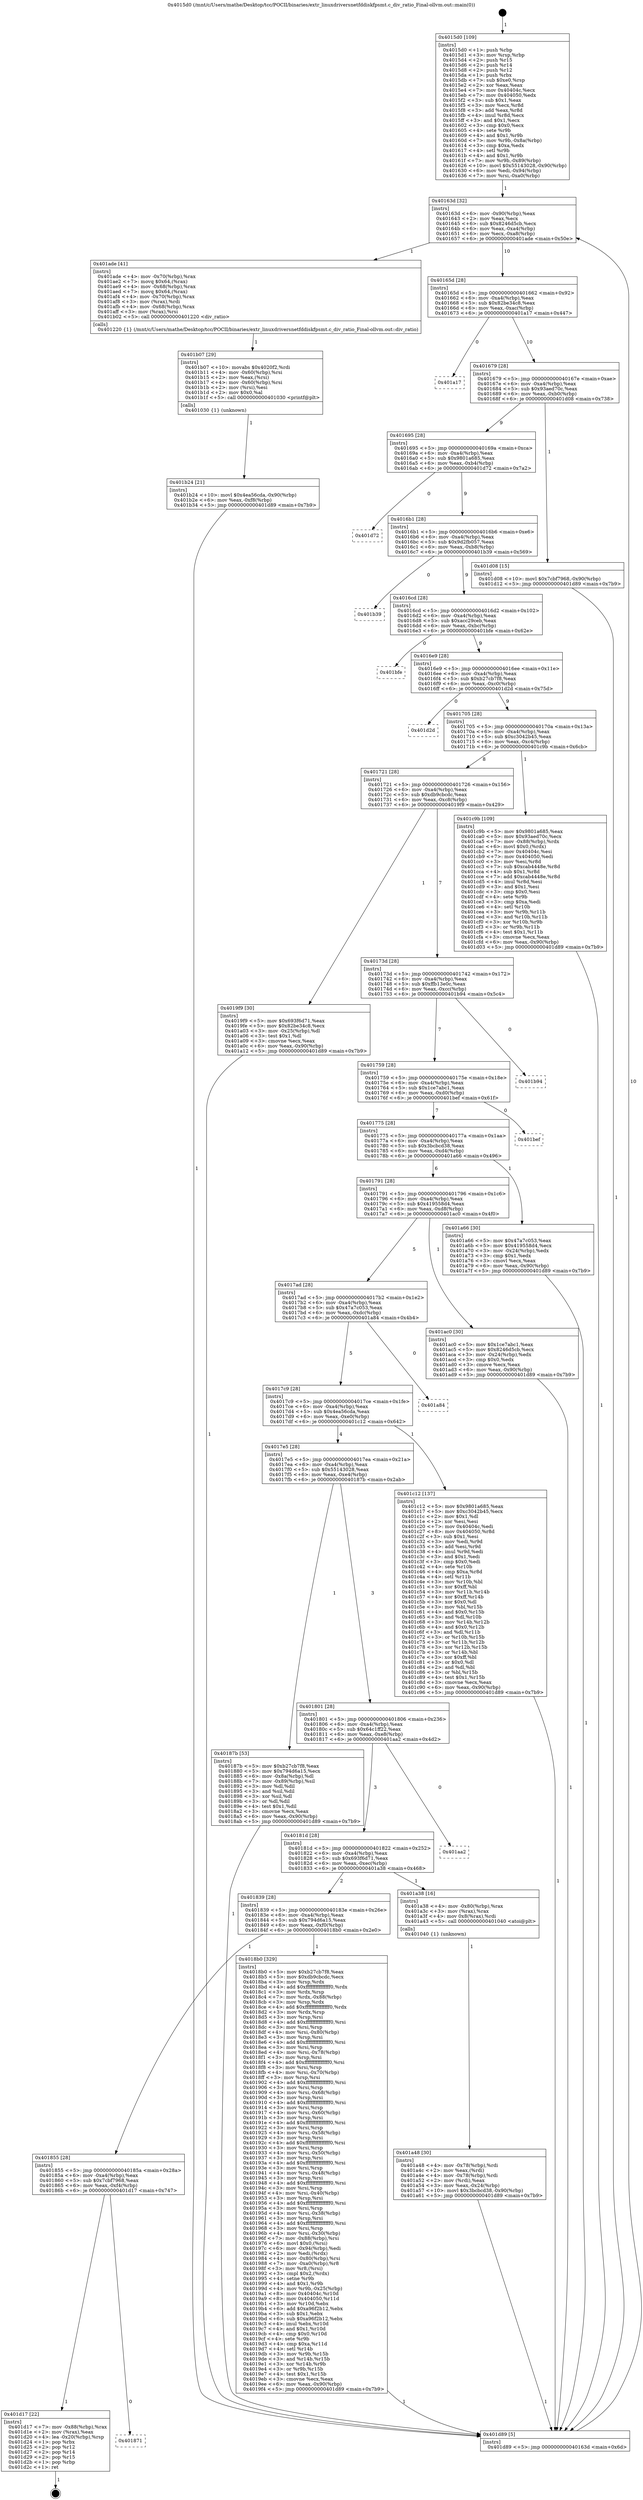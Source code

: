 digraph "0x4015d0" {
  label = "0x4015d0 (/mnt/c/Users/mathe/Desktop/tcc/POCII/binaries/extr_linuxdriversnetfddiskfpsmt.c_div_ratio_Final-ollvm.out::main(0))"
  labelloc = "t"
  node[shape=record]

  Entry [label="",width=0.3,height=0.3,shape=circle,fillcolor=black,style=filled]
  "0x40163d" [label="{
     0x40163d [32]\l
     | [instrs]\l
     &nbsp;&nbsp;0x40163d \<+6\>: mov -0x90(%rbp),%eax\l
     &nbsp;&nbsp;0x401643 \<+2\>: mov %eax,%ecx\l
     &nbsp;&nbsp;0x401645 \<+6\>: sub $0x8246d5cb,%ecx\l
     &nbsp;&nbsp;0x40164b \<+6\>: mov %eax,-0xa4(%rbp)\l
     &nbsp;&nbsp;0x401651 \<+6\>: mov %ecx,-0xa8(%rbp)\l
     &nbsp;&nbsp;0x401657 \<+6\>: je 0000000000401ade \<main+0x50e\>\l
  }"]
  "0x401ade" [label="{
     0x401ade [41]\l
     | [instrs]\l
     &nbsp;&nbsp;0x401ade \<+4\>: mov -0x70(%rbp),%rax\l
     &nbsp;&nbsp;0x401ae2 \<+7\>: movq $0x64,(%rax)\l
     &nbsp;&nbsp;0x401ae9 \<+4\>: mov -0x68(%rbp),%rax\l
     &nbsp;&nbsp;0x401aed \<+7\>: movq $0x64,(%rax)\l
     &nbsp;&nbsp;0x401af4 \<+4\>: mov -0x70(%rbp),%rax\l
     &nbsp;&nbsp;0x401af8 \<+3\>: mov (%rax),%rdi\l
     &nbsp;&nbsp;0x401afb \<+4\>: mov -0x68(%rbp),%rax\l
     &nbsp;&nbsp;0x401aff \<+3\>: mov (%rax),%rsi\l
     &nbsp;&nbsp;0x401b02 \<+5\>: call 0000000000401220 \<div_ratio\>\l
     | [calls]\l
     &nbsp;&nbsp;0x401220 \{1\} (/mnt/c/Users/mathe/Desktop/tcc/POCII/binaries/extr_linuxdriversnetfddiskfpsmt.c_div_ratio_Final-ollvm.out::div_ratio)\l
  }"]
  "0x40165d" [label="{
     0x40165d [28]\l
     | [instrs]\l
     &nbsp;&nbsp;0x40165d \<+5\>: jmp 0000000000401662 \<main+0x92\>\l
     &nbsp;&nbsp;0x401662 \<+6\>: mov -0xa4(%rbp),%eax\l
     &nbsp;&nbsp;0x401668 \<+5\>: sub $0x82be34c8,%eax\l
     &nbsp;&nbsp;0x40166d \<+6\>: mov %eax,-0xac(%rbp)\l
     &nbsp;&nbsp;0x401673 \<+6\>: je 0000000000401a17 \<main+0x447\>\l
  }"]
  Exit [label="",width=0.3,height=0.3,shape=circle,fillcolor=black,style=filled,peripheries=2]
  "0x401a17" [label="{
     0x401a17\l
  }", style=dashed]
  "0x401679" [label="{
     0x401679 [28]\l
     | [instrs]\l
     &nbsp;&nbsp;0x401679 \<+5\>: jmp 000000000040167e \<main+0xae\>\l
     &nbsp;&nbsp;0x40167e \<+6\>: mov -0xa4(%rbp),%eax\l
     &nbsp;&nbsp;0x401684 \<+5\>: sub $0x93aed70c,%eax\l
     &nbsp;&nbsp;0x401689 \<+6\>: mov %eax,-0xb0(%rbp)\l
     &nbsp;&nbsp;0x40168f \<+6\>: je 0000000000401d08 \<main+0x738\>\l
  }"]
  "0x401871" [label="{
     0x401871\l
  }", style=dashed]
  "0x401d08" [label="{
     0x401d08 [15]\l
     | [instrs]\l
     &nbsp;&nbsp;0x401d08 \<+10\>: movl $0x7cbf7968,-0x90(%rbp)\l
     &nbsp;&nbsp;0x401d12 \<+5\>: jmp 0000000000401d89 \<main+0x7b9\>\l
  }"]
  "0x401695" [label="{
     0x401695 [28]\l
     | [instrs]\l
     &nbsp;&nbsp;0x401695 \<+5\>: jmp 000000000040169a \<main+0xca\>\l
     &nbsp;&nbsp;0x40169a \<+6\>: mov -0xa4(%rbp),%eax\l
     &nbsp;&nbsp;0x4016a0 \<+5\>: sub $0x9801a685,%eax\l
     &nbsp;&nbsp;0x4016a5 \<+6\>: mov %eax,-0xb4(%rbp)\l
     &nbsp;&nbsp;0x4016ab \<+6\>: je 0000000000401d72 \<main+0x7a2\>\l
  }"]
  "0x401d17" [label="{
     0x401d17 [22]\l
     | [instrs]\l
     &nbsp;&nbsp;0x401d17 \<+7\>: mov -0x88(%rbp),%rax\l
     &nbsp;&nbsp;0x401d1e \<+2\>: mov (%rax),%eax\l
     &nbsp;&nbsp;0x401d20 \<+4\>: lea -0x20(%rbp),%rsp\l
     &nbsp;&nbsp;0x401d24 \<+1\>: pop %rbx\l
     &nbsp;&nbsp;0x401d25 \<+2\>: pop %r12\l
     &nbsp;&nbsp;0x401d27 \<+2\>: pop %r14\l
     &nbsp;&nbsp;0x401d29 \<+2\>: pop %r15\l
     &nbsp;&nbsp;0x401d2b \<+1\>: pop %rbp\l
     &nbsp;&nbsp;0x401d2c \<+1\>: ret\l
  }"]
  "0x401d72" [label="{
     0x401d72\l
  }", style=dashed]
  "0x4016b1" [label="{
     0x4016b1 [28]\l
     | [instrs]\l
     &nbsp;&nbsp;0x4016b1 \<+5\>: jmp 00000000004016b6 \<main+0xe6\>\l
     &nbsp;&nbsp;0x4016b6 \<+6\>: mov -0xa4(%rbp),%eax\l
     &nbsp;&nbsp;0x4016bc \<+5\>: sub $0x9d2fb057,%eax\l
     &nbsp;&nbsp;0x4016c1 \<+6\>: mov %eax,-0xb8(%rbp)\l
     &nbsp;&nbsp;0x4016c7 \<+6\>: je 0000000000401b39 \<main+0x569\>\l
  }"]
  "0x401b24" [label="{
     0x401b24 [21]\l
     | [instrs]\l
     &nbsp;&nbsp;0x401b24 \<+10\>: movl $0x4ea56cda,-0x90(%rbp)\l
     &nbsp;&nbsp;0x401b2e \<+6\>: mov %eax,-0xf8(%rbp)\l
     &nbsp;&nbsp;0x401b34 \<+5\>: jmp 0000000000401d89 \<main+0x7b9\>\l
  }"]
  "0x401b39" [label="{
     0x401b39\l
  }", style=dashed]
  "0x4016cd" [label="{
     0x4016cd [28]\l
     | [instrs]\l
     &nbsp;&nbsp;0x4016cd \<+5\>: jmp 00000000004016d2 \<main+0x102\>\l
     &nbsp;&nbsp;0x4016d2 \<+6\>: mov -0xa4(%rbp),%eax\l
     &nbsp;&nbsp;0x4016d8 \<+5\>: sub $0xacc29ceb,%eax\l
     &nbsp;&nbsp;0x4016dd \<+6\>: mov %eax,-0xbc(%rbp)\l
     &nbsp;&nbsp;0x4016e3 \<+6\>: je 0000000000401bfe \<main+0x62e\>\l
  }"]
  "0x401b07" [label="{
     0x401b07 [29]\l
     | [instrs]\l
     &nbsp;&nbsp;0x401b07 \<+10\>: movabs $0x4020f2,%rdi\l
     &nbsp;&nbsp;0x401b11 \<+4\>: mov -0x60(%rbp),%rsi\l
     &nbsp;&nbsp;0x401b15 \<+2\>: mov %eax,(%rsi)\l
     &nbsp;&nbsp;0x401b17 \<+4\>: mov -0x60(%rbp),%rsi\l
     &nbsp;&nbsp;0x401b1b \<+2\>: mov (%rsi),%esi\l
     &nbsp;&nbsp;0x401b1d \<+2\>: mov $0x0,%al\l
     &nbsp;&nbsp;0x401b1f \<+5\>: call 0000000000401030 \<printf@plt\>\l
     | [calls]\l
     &nbsp;&nbsp;0x401030 \{1\} (unknown)\l
  }"]
  "0x401bfe" [label="{
     0x401bfe\l
  }", style=dashed]
  "0x4016e9" [label="{
     0x4016e9 [28]\l
     | [instrs]\l
     &nbsp;&nbsp;0x4016e9 \<+5\>: jmp 00000000004016ee \<main+0x11e\>\l
     &nbsp;&nbsp;0x4016ee \<+6\>: mov -0xa4(%rbp),%eax\l
     &nbsp;&nbsp;0x4016f4 \<+5\>: sub $0xb27cb7f8,%eax\l
     &nbsp;&nbsp;0x4016f9 \<+6\>: mov %eax,-0xc0(%rbp)\l
     &nbsp;&nbsp;0x4016ff \<+6\>: je 0000000000401d2d \<main+0x75d\>\l
  }"]
  "0x401a48" [label="{
     0x401a48 [30]\l
     | [instrs]\l
     &nbsp;&nbsp;0x401a48 \<+4\>: mov -0x78(%rbp),%rdi\l
     &nbsp;&nbsp;0x401a4c \<+2\>: mov %eax,(%rdi)\l
     &nbsp;&nbsp;0x401a4e \<+4\>: mov -0x78(%rbp),%rdi\l
     &nbsp;&nbsp;0x401a52 \<+2\>: mov (%rdi),%eax\l
     &nbsp;&nbsp;0x401a54 \<+3\>: mov %eax,-0x24(%rbp)\l
     &nbsp;&nbsp;0x401a57 \<+10\>: movl $0x3bcbcd38,-0x90(%rbp)\l
     &nbsp;&nbsp;0x401a61 \<+5\>: jmp 0000000000401d89 \<main+0x7b9\>\l
  }"]
  "0x401d2d" [label="{
     0x401d2d\l
  }", style=dashed]
  "0x401705" [label="{
     0x401705 [28]\l
     | [instrs]\l
     &nbsp;&nbsp;0x401705 \<+5\>: jmp 000000000040170a \<main+0x13a\>\l
     &nbsp;&nbsp;0x40170a \<+6\>: mov -0xa4(%rbp),%eax\l
     &nbsp;&nbsp;0x401710 \<+5\>: sub $0xc3042b45,%eax\l
     &nbsp;&nbsp;0x401715 \<+6\>: mov %eax,-0xc4(%rbp)\l
     &nbsp;&nbsp;0x40171b \<+6\>: je 0000000000401c9b \<main+0x6cb\>\l
  }"]
  "0x401855" [label="{
     0x401855 [28]\l
     | [instrs]\l
     &nbsp;&nbsp;0x401855 \<+5\>: jmp 000000000040185a \<main+0x28a\>\l
     &nbsp;&nbsp;0x40185a \<+6\>: mov -0xa4(%rbp),%eax\l
     &nbsp;&nbsp;0x401860 \<+5\>: sub $0x7cbf7968,%eax\l
     &nbsp;&nbsp;0x401865 \<+6\>: mov %eax,-0xf4(%rbp)\l
     &nbsp;&nbsp;0x40186b \<+6\>: je 0000000000401d17 \<main+0x747\>\l
  }"]
  "0x401c9b" [label="{
     0x401c9b [109]\l
     | [instrs]\l
     &nbsp;&nbsp;0x401c9b \<+5\>: mov $0x9801a685,%eax\l
     &nbsp;&nbsp;0x401ca0 \<+5\>: mov $0x93aed70c,%ecx\l
     &nbsp;&nbsp;0x401ca5 \<+7\>: mov -0x88(%rbp),%rdx\l
     &nbsp;&nbsp;0x401cac \<+6\>: movl $0x0,(%rdx)\l
     &nbsp;&nbsp;0x401cb2 \<+7\>: mov 0x40404c,%esi\l
     &nbsp;&nbsp;0x401cb9 \<+7\>: mov 0x404050,%edi\l
     &nbsp;&nbsp;0x401cc0 \<+3\>: mov %esi,%r8d\l
     &nbsp;&nbsp;0x401cc3 \<+7\>: sub $0xcab4448e,%r8d\l
     &nbsp;&nbsp;0x401cca \<+4\>: sub $0x1,%r8d\l
     &nbsp;&nbsp;0x401cce \<+7\>: add $0xcab4448e,%r8d\l
     &nbsp;&nbsp;0x401cd5 \<+4\>: imul %r8d,%esi\l
     &nbsp;&nbsp;0x401cd9 \<+3\>: and $0x1,%esi\l
     &nbsp;&nbsp;0x401cdc \<+3\>: cmp $0x0,%esi\l
     &nbsp;&nbsp;0x401cdf \<+4\>: sete %r9b\l
     &nbsp;&nbsp;0x401ce3 \<+3\>: cmp $0xa,%edi\l
     &nbsp;&nbsp;0x401ce6 \<+4\>: setl %r10b\l
     &nbsp;&nbsp;0x401cea \<+3\>: mov %r9b,%r11b\l
     &nbsp;&nbsp;0x401ced \<+3\>: and %r10b,%r11b\l
     &nbsp;&nbsp;0x401cf0 \<+3\>: xor %r10b,%r9b\l
     &nbsp;&nbsp;0x401cf3 \<+3\>: or %r9b,%r11b\l
     &nbsp;&nbsp;0x401cf6 \<+4\>: test $0x1,%r11b\l
     &nbsp;&nbsp;0x401cfa \<+3\>: cmovne %ecx,%eax\l
     &nbsp;&nbsp;0x401cfd \<+6\>: mov %eax,-0x90(%rbp)\l
     &nbsp;&nbsp;0x401d03 \<+5\>: jmp 0000000000401d89 \<main+0x7b9\>\l
  }"]
  "0x401721" [label="{
     0x401721 [28]\l
     | [instrs]\l
     &nbsp;&nbsp;0x401721 \<+5\>: jmp 0000000000401726 \<main+0x156\>\l
     &nbsp;&nbsp;0x401726 \<+6\>: mov -0xa4(%rbp),%eax\l
     &nbsp;&nbsp;0x40172c \<+5\>: sub $0xdb9cbcdc,%eax\l
     &nbsp;&nbsp;0x401731 \<+6\>: mov %eax,-0xc8(%rbp)\l
     &nbsp;&nbsp;0x401737 \<+6\>: je 00000000004019f9 \<main+0x429\>\l
  }"]
  "0x4018b0" [label="{
     0x4018b0 [329]\l
     | [instrs]\l
     &nbsp;&nbsp;0x4018b0 \<+5\>: mov $0xb27cb7f8,%eax\l
     &nbsp;&nbsp;0x4018b5 \<+5\>: mov $0xdb9cbcdc,%ecx\l
     &nbsp;&nbsp;0x4018ba \<+3\>: mov %rsp,%rdx\l
     &nbsp;&nbsp;0x4018bd \<+4\>: add $0xfffffffffffffff0,%rdx\l
     &nbsp;&nbsp;0x4018c1 \<+3\>: mov %rdx,%rsp\l
     &nbsp;&nbsp;0x4018c4 \<+7\>: mov %rdx,-0x88(%rbp)\l
     &nbsp;&nbsp;0x4018cb \<+3\>: mov %rsp,%rdx\l
     &nbsp;&nbsp;0x4018ce \<+4\>: add $0xfffffffffffffff0,%rdx\l
     &nbsp;&nbsp;0x4018d2 \<+3\>: mov %rdx,%rsp\l
     &nbsp;&nbsp;0x4018d5 \<+3\>: mov %rsp,%rsi\l
     &nbsp;&nbsp;0x4018d8 \<+4\>: add $0xfffffffffffffff0,%rsi\l
     &nbsp;&nbsp;0x4018dc \<+3\>: mov %rsi,%rsp\l
     &nbsp;&nbsp;0x4018df \<+4\>: mov %rsi,-0x80(%rbp)\l
     &nbsp;&nbsp;0x4018e3 \<+3\>: mov %rsp,%rsi\l
     &nbsp;&nbsp;0x4018e6 \<+4\>: add $0xfffffffffffffff0,%rsi\l
     &nbsp;&nbsp;0x4018ea \<+3\>: mov %rsi,%rsp\l
     &nbsp;&nbsp;0x4018ed \<+4\>: mov %rsi,-0x78(%rbp)\l
     &nbsp;&nbsp;0x4018f1 \<+3\>: mov %rsp,%rsi\l
     &nbsp;&nbsp;0x4018f4 \<+4\>: add $0xfffffffffffffff0,%rsi\l
     &nbsp;&nbsp;0x4018f8 \<+3\>: mov %rsi,%rsp\l
     &nbsp;&nbsp;0x4018fb \<+4\>: mov %rsi,-0x70(%rbp)\l
     &nbsp;&nbsp;0x4018ff \<+3\>: mov %rsp,%rsi\l
     &nbsp;&nbsp;0x401902 \<+4\>: add $0xfffffffffffffff0,%rsi\l
     &nbsp;&nbsp;0x401906 \<+3\>: mov %rsi,%rsp\l
     &nbsp;&nbsp;0x401909 \<+4\>: mov %rsi,-0x68(%rbp)\l
     &nbsp;&nbsp;0x40190d \<+3\>: mov %rsp,%rsi\l
     &nbsp;&nbsp;0x401910 \<+4\>: add $0xfffffffffffffff0,%rsi\l
     &nbsp;&nbsp;0x401914 \<+3\>: mov %rsi,%rsp\l
     &nbsp;&nbsp;0x401917 \<+4\>: mov %rsi,-0x60(%rbp)\l
     &nbsp;&nbsp;0x40191b \<+3\>: mov %rsp,%rsi\l
     &nbsp;&nbsp;0x40191e \<+4\>: add $0xfffffffffffffff0,%rsi\l
     &nbsp;&nbsp;0x401922 \<+3\>: mov %rsi,%rsp\l
     &nbsp;&nbsp;0x401925 \<+4\>: mov %rsi,-0x58(%rbp)\l
     &nbsp;&nbsp;0x401929 \<+3\>: mov %rsp,%rsi\l
     &nbsp;&nbsp;0x40192c \<+4\>: add $0xfffffffffffffff0,%rsi\l
     &nbsp;&nbsp;0x401930 \<+3\>: mov %rsi,%rsp\l
     &nbsp;&nbsp;0x401933 \<+4\>: mov %rsi,-0x50(%rbp)\l
     &nbsp;&nbsp;0x401937 \<+3\>: mov %rsp,%rsi\l
     &nbsp;&nbsp;0x40193a \<+4\>: add $0xfffffffffffffff0,%rsi\l
     &nbsp;&nbsp;0x40193e \<+3\>: mov %rsi,%rsp\l
     &nbsp;&nbsp;0x401941 \<+4\>: mov %rsi,-0x48(%rbp)\l
     &nbsp;&nbsp;0x401945 \<+3\>: mov %rsp,%rsi\l
     &nbsp;&nbsp;0x401948 \<+4\>: add $0xfffffffffffffff0,%rsi\l
     &nbsp;&nbsp;0x40194c \<+3\>: mov %rsi,%rsp\l
     &nbsp;&nbsp;0x40194f \<+4\>: mov %rsi,-0x40(%rbp)\l
     &nbsp;&nbsp;0x401953 \<+3\>: mov %rsp,%rsi\l
     &nbsp;&nbsp;0x401956 \<+4\>: add $0xfffffffffffffff0,%rsi\l
     &nbsp;&nbsp;0x40195a \<+3\>: mov %rsi,%rsp\l
     &nbsp;&nbsp;0x40195d \<+4\>: mov %rsi,-0x38(%rbp)\l
     &nbsp;&nbsp;0x401961 \<+3\>: mov %rsp,%rsi\l
     &nbsp;&nbsp;0x401964 \<+4\>: add $0xfffffffffffffff0,%rsi\l
     &nbsp;&nbsp;0x401968 \<+3\>: mov %rsi,%rsp\l
     &nbsp;&nbsp;0x40196b \<+4\>: mov %rsi,-0x30(%rbp)\l
     &nbsp;&nbsp;0x40196f \<+7\>: mov -0x88(%rbp),%rsi\l
     &nbsp;&nbsp;0x401976 \<+6\>: movl $0x0,(%rsi)\l
     &nbsp;&nbsp;0x40197c \<+6\>: mov -0x94(%rbp),%edi\l
     &nbsp;&nbsp;0x401982 \<+2\>: mov %edi,(%rdx)\l
     &nbsp;&nbsp;0x401984 \<+4\>: mov -0x80(%rbp),%rsi\l
     &nbsp;&nbsp;0x401988 \<+7\>: mov -0xa0(%rbp),%r8\l
     &nbsp;&nbsp;0x40198f \<+3\>: mov %r8,(%rsi)\l
     &nbsp;&nbsp;0x401992 \<+3\>: cmpl $0x2,(%rdx)\l
     &nbsp;&nbsp;0x401995 \<+4\>: setne %r9b\l
     &nbsp;&nbsp;0x401999 \<+4\>: and $0x1,%r9b\l
     &nbsp;&nbsp;0x40199d \<+4\>: mov %r9b,-0x25(%rbp)\l
     &nbsp;&nbsp;0x4019a1 \<+8\>: mov 0x40404c,%r10d\l
     &nbsp;&nbsp;0x4019a9 \<+8\>: mov 0x404050,%r11d\l
     &nbsp;&nbsp;0x4019b1 \<+3\>: mov %r10d,%ebx\l
     &nbsp;&nbsp;0x4019b4 \<+6\>: add $0xa96f2b12,%ebx\l
     &nbsp;&nbsp;0x4019ba \<+3\>: sub $0x1,%ebx\l
     &nbsp;&nbsp;0x4019bd \<+6\>: sub $0xa96f2b12,%ebx\l
     &nbsp;&nbsp;0x4019c3 \<+4\>: imul %ebx,%r10d\l
     &nbsp;&nbsp;0x4019c7 \<+4\>: and $0x1,%r10d\l
     &nbsp;&nbsp;0x4019cb \<+4\>: cmp $0x0,%r10d\l
     &nbsp;&nbsp;0x4019cf \<+4\>: sete %r9b\l
     &nbsp;&nbsp;0x4019d3 \<+4\>: cmp $0xa,%r11d\l
     &nbsp;&nbsp;0x4019d7 \<+4\>: setl %r14b\l
     &nbsp;&nbsp;0x4019db \<+3\>: mov %r9b,%r15b\l
     &nbsp;&nbsp;0x4019de \<+3\>: and %r14b,%r15b\l
     &nbsp;&nbsp;0x4019e1 \<+3\>: xor %r14b,%r9b\l
     &nbsp;&nbsp;0x4019e4 \<+3\>: or %r9b,%r15b\l
     &nbsp;&nbsp;0x4019e7 \<+4\>: test $0x1,%r15b\l
     &nbsp;&nbsp;0x4019eb \<+3\>: cmovne %ecx,%eax\l
     &nbsp;&nbsp;0x4019ee \<+6\>: mov %eax,-0x90(%rbp)\l
     &nbsp;&nbsp;0x4019f4 \<+5\>: jmp 0000000000401d89 \<main+0x7b9\>\l
  }"]
  "0x4019f9" [label="{
     0x4019f9 [30]\l
     | [instrs]\l
     &nbsp;&nbsp;0x4019f9 \<+5\>: mov $0x693f6d71,%eax\l
     &nbsp;&nbsp;0x4019fe \<+5\>: mov $0x82be34c8,%ecx\l
     &nbsp;&nbsp;0x401a03 \<+3\>: mov -0x25(%rbp),%dl\l
     &nbsp;&nbsp;0x401a06 \<+3\>: test $0x1,%dl\l
     &nbsp;&nbsp;0x401a09 \<+3\>: cmovne %ecx,%eax\l
     &nbsp;&nbsp;0x401a0c \<+6\>: mov %eax,-0x90(%rbp)\l
     &nbsp;&nbsp;0x401a12 \<+5\>: jmp 0000000000401d89 \<main+0x7b9\>\l
  }"]
  "0x40173d" [label="{
     0x40173d [28]\l
     | [instrs]\l
     &nbsp;&nbsp;0x40173d \<+5\>: jmp 0000000000401742 \<main+0x172\>\l
     &nbsp;&nbsp;0x401742 \<+6\>: mov -0xa4(%rbp),%eax\l
     &nbsp;&nbsp;0x401748 \<+5\>: sub $0xffb13e0c,%eax\l
     &nbsp;&nbsp;0x40174d \<+6\>: mov %eax,-0xcc(%rbp)\l
     &nbsp;&nbsp;0x401753 \<+6\>: je 0000000000401b94 \<main+0x5c4\>\l
  }"]
  "0x401839" [label="{
     0x401839 [28]\l
     | [instrs]\l
     &nbsp;&nbsp;0x401839 \<+5\>: jmp 000000000040183e \<main+0x26e\>\l
     &nbsp;&nbsp;0x40183e \<+6\>: mov -0xa4(%rbp),%eax\l
     &nbsp;&nbsp;0x401844 \<+5\>: sub $0x794d6a15,%eax\l
     &nbsp;&nbsp;0x401849 \<+6\>: mov %eax,-0xf0(%rbp)\l
     &nbsp;&nbsp;0x40184f \<+6\>: je 00000000004018b0 \<main+0x2e0\>\l
  }"]
  "0x401b94" [label="{
     0x401b94\l
  }", style=dashed]
  "0x401759" [label="{
     0x401759 [28]\l
     | [instrs]\l
     &nbsp;&nbsp;0x401759 \<+5\>: jmp 000000000040175e \<main+0x18e\>\l
     &nbsp;&nbsp;0x40175e \<+6\>: mov -0xa4(%rbp),%eax\l
     &nbsp;&nbsp;0x401764 \<+5\>: sub $0x1ce7abc1,%eax\l
     &nbsp;&nbsp;0x401769 \<+6\>: mov %eax,-0xd0(%rbp)\l
     &nbsp;&nbsp;0x40176f \<+6\>: je 0000000000401bef \<main+0x61f\>\l
  }"]
  "0x401a38" [label="{
     0x401a38 [16]\l
     | [instrs]\l
     &nbsp;&nbsp;0x401a38 \<+4\>: mov -0x80(%rbp),%rax\l
     &nbsp;&nbsp;0x401a3c \<+3\>: mov (%rax),%rax\l
     &nbsp;&nbsp;0x401a3f \<+4\>: mov 0x8(%rax),%rdi\l
     &nbsp;&nbsp;0x401a43 \<+5\>: call 0000000000401040 \<atoi@plt\>\l
     | [calls]\l
     &nbsp;&nbsp;0x401040 \{1\} (unknown)\l
  }"]
  "0x401bef" [label="{
     0x401bef\l
  }", style=dashed]
  "0x401775" [label="{
     0x401775 [28]\l
     | [instrs]\l
     &nbsp;&nbsp;0x401775 \<+5\>: jmp 000000000040177a \<main+0x1aa\>\l
     &nbsp;&nbsp;0x40177a \<+6\>: mov -0xa4(%rbp),%eax\l
     &nbsp;&nbsp;0x401780 \<+5\>: sub $0x3bcbcd38,%eax\l
     &nbsp;&nbsp;0x401785 \<+6\>: mov %eax,-0xd4(%rbp)\l
     &nbsp;&nbsp;0x40178b \<+6\>: je 0000000000401a66 \<main+0x496\>\l
  }"]
  "0x40181d" [label="{
     0x40181d [28]\l
     | [instrs]\l
     &nbsp;&nbsp;0x40181d \<+5\>: jmp 0000000000401822 \<main+0x252\>\l
     &nbsp;&nbsp;0x401822 \<+6\>: mov -0xa4(%rbp),%eax\l
     &nbsp;&nbsp;0x401828 \<+5\>: sub $0x693f6d71,%eax\l
     &nbsp;&nbsp;0x40182d \<+6\>: mov %eax,-0xec(%rbp)\l
     &nbsp;&nbsp;0x401833 \<+6\>: je 0000000000401a38 \<main+0x468\>\l
  }"]
  "0x401a66" [label="{
     0x401a66 [30]\l
     | [instrs]\l
     &nbsp;&nbsp;0x401a66 \<+5\>: mov $0x47a7c053,%eax\l
     &nbsp;&nbsp;0x401a6b \<+5\>: mov $0x419558d4,%ecx\l
     &nbsp;&nbsp;0x401a70 \<+3\>: mov -0x24(%rbp),%edx\l
     &nbsp;&nbsp;0x401a73 \<+3\>: cmp $0x1,%edx\l
     &nbsp;&nbsp;0x401a76 \<+3\>: cmovl %ecx,%eax\l
     &nbsp;&nbsp;0x401a79 \<+6\>: mov %eax,-0x90(%rbp)\l
     &nbsp;&nbsp;0x401a7f \<+5\>: jmp 0000000000401d89 \<main+0x7b9\>\l
  }"]
  "0x401791" [label="{
     0x401791 [28]\l
     | [instrs]\l
     &nbsp;&nbsp;0x401791 \<+5\>: jmp 0000000000401796 \<main+0x1c6\>\l
     &nbsp;&nbsp;0x401796 \<+6\>: mov -0xa4(%rbp),%eax\l
     &nbsp;&nbsp;0x40179c \<+5\>: sub $0x419558d4,%eax\l
     &nbsp;&nbsp;0x4017a1 \<+6\>: mov %eax,-0xd8(%rbp)\l
     &nbsp;&nbsp;0x4017a7 \<+6\>: je 0000000000401ac0 \<main+0x4f0\>\l
  }"]
  "0x401aa2" [label="{
     0x401aa2\l
  }", style=dashed]
  "0x401ac0" [label="{
     0x401ac0 [30]\l
     | [instrs]\l
     &nbsp;&nbsp;0x401ac0 \<+5\>: mov $0x1ce7abc1,%eax\l
     &nbsp;&nbsp;0x401ac5 \<+5\>: mov $0x8246d5cb,%ecx\l
     &nbsp;&nbsp;0x401aca \<+3\>: mov -0x24(%rbp),%edx\l
     &nbsp;&nbsp;0x401acd \<+3\>: cmp $0x0,%edx\l
     &nbsp;&nbsp;0x401ad0 \<+3\>: cmove %ecx,%eax\l
     &nbsp;&nbsp;0x401ad3 \<+6\>: mov %eax,-0x90(%rbp)\l
     &nbsp;&nbsp;0x401ad9 \<+5\>: jmp 0000000000401d89 \<main+0x7b9\>\l
  }"]
  "0x4017ad" [label="{
     0x4017ad [28]\l
     | [instrs]\l
     &nbsp;&nbsp;0x4017ad \<+5\>: jmp 00000000004017b2 \<main+0x1e2\>\l
     &nbsp;&nbsp;0x4017b2 \<+6\>: mov -0xa4(%rbp),%eax\l
     &nbsp;&nbsp;0x4017b8 \<+5\>: sub $0x47a7c053,%eax\l
     &nbsp;&nbsp;0x4017bd \<+6\>: mov %eax,-0xdc(%rbp)\l
     &nbsp;&nbsp;0x4017c3 \<+6\>: je 0000000000401a84 \<main+0x4b4\>\l
  }"]
  "0x4015d0" [label="{
     0x4015d0 [109]\l
     | [instrs]\l
     &nbsp;&nbsp;0x4015d0 \<+1\>: push %rbp\l
     &nbsp;&nbsp;0x4015d1 \<+3\>: mov %rsp,%rbp\l
     &nbsp;&nbsp;0x4015d4 \<+2\>: push %r15\l
     &nbsp;&nbsp;0x4015d6 \<+2\>: push %r14\l
     &nbsp;&nbsp;0x4015d8 \<+2\>: push %r12\l
     &nbsp;&nbsp;0x4015da \<+1\>: push %rbx\l
     &nbsp;&nbsp;0x4015db \<+7\>: sub $0xe0,%rsp\l
     &nbsp;&nbsp;0x4015e2 \<+2\>: xor %eax,%eax\l
     &nbsp;&nbsp;0x4015e4 \<+7\>: mov 0x40404c,%ecx\l
     &nbsp;&nbsp;0x4015eb \<+7\>: mov 0x404050,%edx\l
     &nbsp;&nbsp;0x4015f2 \<+3\>: sub $0x1,%eax\l
     &nbsp;&nbsp;0x4015f5 \<+3\>: mov %ecx,%r8d\l
     &nbsp;&nbsp;0x4015f8 \<+3\>: add %eax,%r8d\l
     &nbsp;&nbsp;0x4015fb \<+4\>: imul %r8d,%ecx\l
     &nbsp;&nbsp;0x4015ff \<+3\>: and $0x1,%ecx\l
     &nbsp;&nbsp;0x401602 \<+3\>: cmp $0x0,%ecx\l
     &nbsp;&nbsp;0x401605 \<+4\>: sete %r9b\l
     &nbsp;&nbsp;0x401609 \<+4\>: and $0x1,%r9b\l
     &nbsp;&nbsp;0x40160d \<+7\>: mov %r9b,-0x8a(%rbp)\l
     &nbsp;&nbsp;0x401614 \<+3\>: cmp $0xa,%edx\l
     &nbsp;&nbsp;0x401617 \<+4\>: setl %r9b\l
     &nbsp;&nbsp;0x40161b \<+4\>: and $0x1,%r9b\l
     &nbsp;&nbsp;0x40161f \<+7\>: mov %r9b,-0x89(%rbp)\l
     &nbsp;&nbsp;0x401626 \<+10\>: movl $0x55143028,-0x90(%rbp)\l
     &nbsp;&nbsp;0x401630 \<+6\>: mov %edi,-0x94(%rbp)\l
     &nbsp;&nbsp;0x401636 \<+7\>: mov %rsi,-0xa0(%rbp)\l
  }"]
  "0x401a84" [label="{
     0x401a84\l
  }", style=dashed]
  "0x4017c9" [label="{
     0x4017c9 [28]\l
     | [instrs]\l
     &nbsp;&nbsp;0x4017c9 \<+5\>: jmp 00000000004017ce \<main+0x1fe\>\l
     &nbsp;&nbsp;0x4017ce \<+6\>: mov -0xa4(%rbp),%eax\l
     &nbsp;&nbsp;0x4017d4 \<+5\>: sub $0x4ea56cda,%eax\l
     &nbsp;&nbsp;0x4017d9 \<+6\>: mov %eax,-0xe0(%rbp)\l
     &nbsp;&nbsp;0x4017df \<+6\>: je 0000000000401c12 \<main+0x642\>\l
  }"]
  "0x401d89" [label="{
     0x401d89 [5]\l
     | [instrs]\l
     &nbsp;&nbsp;0x401d89 \<+5\>: jmp 000000000040163d \<main+0x6d\>\l
  }"]
  "0x401c12" [label="{
     0x401c12 [137]\l
     | [instrs]\l
     &nbsp;&nbsp;0x401c12 \<+5\>: mov $0x9801a685,%eax\l
     &nbsp;&nbsp;0x401c17 \<+5\>: mov $0xc3042b45,%ecx\l
     &nbsp;&nbsp;0x401c1c \<+2\>: mov $0x1,%dl\l
     &nbsp;&nbsp;0x401c1e \<+2\>: xor %esi,%esi\l
     &nbsp;&nbsp;0x401c20 \<+7\>: mov 0x40404c,%edi\l
     &nbsp;&nbsp;0x401c27 \<+8\>: mov 0x404050,%r8d\l
     &nbsp;&nbsp;0x401c2f \<+3\>: sub $0x1,%esi\l
     &nbsp;&nbsp;0x401c32 \<+3\>: mov %edi,%r9d\l
     &nbsp;&nbsp;0x401c35 \<+3\>: add %esi,%r9d\l
     &nbsp;&nbsp;0x401c38 \<+4\>: imul %r9d,%edi\l
     &nbsp;&nbsp;0x401c3c \<+3\>: and $0x1,%edi\l
     &nbsp;&nbsp;0x401c3f \<+3\>: cmp $0x0,%edi\l
     &nbsp;&nbsp;0x401c42 \<+4\>: sete %r10b\l
     &nbsp;&nbsp;0x401c46 \<+4\>: cmp $0xa,%r8d\l
     &nbsp;&nbsp;0x401c4a \<+4\>: setl %r11b\l
     &nbsp;&nbsp;0x401c4e \<+3\>: mov %r10b,%bl\l
     &nbsp;&nbsp;0x401c51 \<+3\>: xor $0xff,%bl\l
     &nbsp;&nbsp;0x401c54 \<+3\>: mov %r11b,%r14b\l
     &nbsp;&nbsp;0x401c57 \<+4\>: xor $0xff,%r14b\l
     &nbsp;&nbsp;0x401c5b \<+3\>: xor $0x0,%dl\l
     &nbsp;&nbsp;0x401c5e \<+3\>: mov %bl,%r15b\l
     &nbsp;&nbsp;0x401c61 \<+4\>: and $0x0,%r15b\l
     &nbsp;&nbsp;0x401c65 \<+3\>: and %dl,%r10b\l
     &nbsp;&nbsp;0x401c68 \<+3\>: mov %r14b,%r12b\l
     &nbsp;&nbsp;0x401c6b \<+4\>: and $0x0,%r12b\l
     &nbsp;&nbsp;0x401c6f \<+3\>: and %dl,%r11b\l
     &nbsp;&nbsp;0x401c72 \<+3\>: or %r10b,%r15b\l
     &nbsp;&nbsp;0x401c75 \<+3\>: or %r11b,%r12b\l
     &nbsp;&nbsp;0x401c78 \<+3\>: xor %r12b,%r15b\l
     &nbsp;&nbsp;0x401c7b \<+3\>: or %r14b,%bl\l
     &nbsp;&nbsp;0x401c7e \<+3\>: xor $0xff,%bl\l
     &nbsp;&nbsp;0x401c81 \<+3\>: or $0x0,%dl\l
     &nbsp;&nbsp;0x401c84 \<+2\>: and %dl,%bl\l
     &nbsp;&nbsp;0x401c86 \<+3\>: or %bl,%r15b\l
     &nbsp;&nbsp;0x401c89 \<+4\>: test $0x1,%r15b\l
     &nbsp;&nbsp;0x401c8d \<+3\>: cmovne %ecx,%eax\l
     &nbsp;&nbsp;0x401c90 \<+6\>: mov %eax,-0x90(%rbp)\l
     &nbsp;&nbsp;0x401c96 \<+5\>: jmp 0000000000401d89 \<main+0x7b9\>\l
  }"]
  "0x4017e5" [label="{
     0x4017e5 [28]\l
     | [instrs]\l
     &nbsp;&nbsp;0x4017e5 \<+5\>: jmp 00000000004017ea \<main+0x21a\>\l
     &nbsp;&nbsp;0x4017ea \<+6\>: mov -0xa4(%rbp),%eax\l
     &nbsp;&nbsp;0x4017f0 \<+5\>: sub $0x55143028,%eax\l
     &nbsp;&nbsp;0x4017f5 \<+6\>: mov %eax,-0xe4(%rbp)\l
     &nbsp;&nbsp;0x4017fb \<+6\>: je 000000000040187b \<main+0x2ab\>\l
  }"]
  "0x401801" [label="{
     0x401801 [28]\l
     | [instrs]\l
     &nbsp;&nbsp;0x401801 \<+5\>: jmp 0000000000401806 \<main+0x236\>\l
     &nbsp;&nbsp;0x401806 \<+6\>: mov -0xa4(%rbp),%eax\l
     &nbsp;&nbsp;0x40180c \<+5\>: sub $0x64c1ff22,%eax\l
     &nbsp;&nbsp;0x401811 \<+6\>: mov %eax,-0xe8(%rbp)\l
     &nbsp;&nbsp;0x401817 \<+6\>: je 0000000000401aa2 \<main+0x4d2\>\l
  }"]
  "0x40187b" [label="{
     0x40187b [53]\l
     | [instrs]\l
     &nbsp;&nbsp;0x40187b \<+5\>: mov $0xb27cb7f8,%eax\l
     &nbsp;&nbsp;0x401880 \<+5\>: mov $0x794d6a15,%ecx\l
     &nbsp;&nbsp;0x401885 \<+6\>: mov -0x8a(%rbp),%dl\l
     &nbsp;&nbsp;0x40188b \<+7\>: mov -0x89(%rbp),%sil\l
     &nbsp;&nbsp;0x401892 \<+3\>: mov %dl,%dil\l
     &nbsp;&nbsp;0x401895 \<+3\>: and %sil,%dil\l
     &nbsp;&nbsp;0x401898 \<+3\>: xor %sil,%dl\l
     &nbsp;&nbsp;0x40189b \<+3\>: or %dl,%dil\l
     &nbsp;&nbsp;0x40189e \<+4\>: test $0x1,%dil\l
     &nbsp;&nbsp;0x4018a2 \<+3\>: cmovne %ecx,%eax\l
     &nbsp;&nbsp;0x4018a5 \<+6\>: mov %eax,-0x90(%rbp)\l
     &nbsp;&nbsp;0x4018ab \<+5\>: jmp 0000000000401d89 \<main+0x7b9\>\l
  }"]
  Entry -> "0x4015d0" [label=" 1"]
  "0x40163d" -> "0x401ade" [label=" 1"]
  "0x40163d" -> "0x40165d" [label=" 10"]
  "0x401d17" -> Exit [label=" 1"]
  "0x40165d" -> "0x401a17" [label=" 0"]
  "0x40165d" -> "0x401679" [label=" 10"]
  "0x401855" -> "0x401871" [label=" 0"]
  "0x401679" -> "0x401d08" [label=" 1"]
  "0x401679" -> "0x401695" [label=" 9"]
  "0x401855" -> "0x401d17" [label=" 1"]
  "0x401695" -> "0x401d72" [label=" 0"]
  "0x401695" -> "0x4016b1" [label=" 9"]
  "0x401d08" -> "0x401d89" [label=" 1"]
  "0x4016b1" -> "0x401b39" [label=" 0"]
  "0x4016b1" -> "0x4016cd" [label=" 9"]
  "0x401c9b" -> "0x401d89" [label=" 1"]
  "0x4016cd" -> "0x401bfe" [label=" 0"]
  "0x4016cd" -> "0x4016e9" [label=" 9"]
  "0x401c12" -> "0x401d89" [label=" 1"]
  "0x4016e9" -> "0x401d2d" [label=" 0"]
  "0x4016e9" -> "0x401705" [label=" 9"]
  "0x401b24" -> "0x401d89" [label=" 1"]
  "0x401705" -> "0x401c9b" [label=" 1"]
  "0x401705" -> "0x401721" [label=" 8"]
  "0x401ade" -> "0x401b07" [label=" 1"]
  "0x401721" -> "0x4019f9" [label=" 1"]
  "0x401721" -> "0x40173d" [label=" 7"]
  "0x401ac0" -> "0x401d89" [label=" 1"]
  "0x40173d" -> "0x401b94" [label=" 0"]
  "0x40173d" -> "0x401759" [label=" 7"]
  "0x401a48" -> "0x401d89" [label=" 1"]
  "0x401759" -> "0x401bef" [label=" 0"]
  "0x401759" -> "0x401775" [label=" 7"]
  "0x401a38" -> "0x401a48" [label=" 1"]
  "0x401775" -> "0x401a66" [label=" 1"]
  "0x401775" -> "0x401791" [label=" 6"]
  "0x4018b0" -> "0x401d89" [label=" 1"]
  "0x401791" -> "0x401ac0" [label=" 1"]
  "0x401791" -> "0x4017ad" [label=" 5"]
  "0x401b07" -> "0x401b24" [label=" 1"]
  "0x4017ad" -> "0x401a84" [label=" 0"]
  "0x4017ad" -> "0x4017c9" [label=" 5"]
  "0x401839" -> "0x4018b0" [label=" 1"]
  "0x4017c9" -> "0x401c12" [label=" 1"]
  "0x4017c9" -> "0x4017e5" [label=" 4"]
  "0x401a66" -> "0x401d89" [label=" 1"]
  "0x4017e5" -> "0x40187b" [label=" 1"]
  "0x4017e5" -> "0x401801" [label=" 3"]
  "0x40187b" -> "0x401d89" [label=" 1"]
  "0x4015d0" -> "0x40163d" [label=" 1"]
  "0x401d89" -> "0x40163d" [label=" 10"]
  "0x401839" -> "0x401855" [label=" 1"]
  "0x401801" -> "0x401aa2" [label=" 0"]
  "0x401801" -> "0x40181d" [label=" 3"]
  "0x4019f9" -> "0x401d89" [label=" 1"]
  "0x40181d" -> "0x401a38" [label=" 1"]
  "0x40181d" -> "0x401839" [label=" 2"]
}
